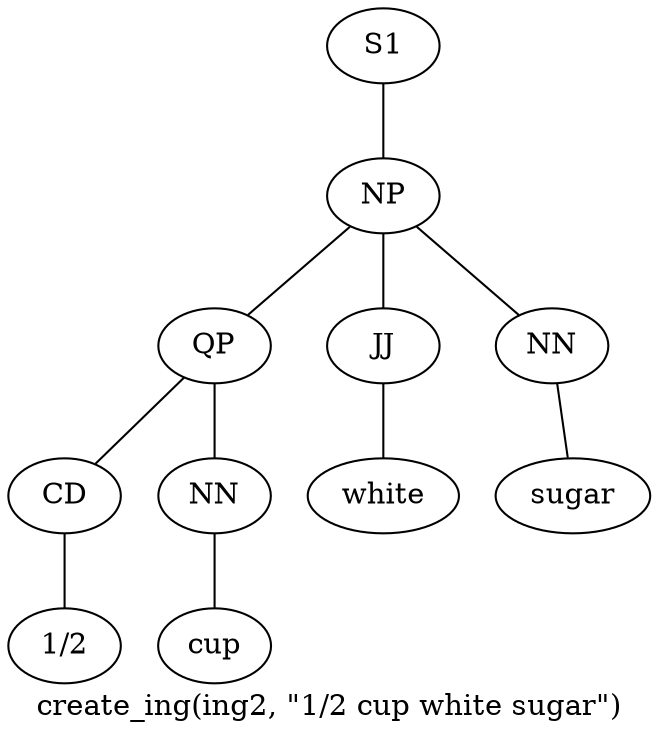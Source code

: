 graph SyntaxGraph {
	label = "create_ing(ing2, \"1/2 cup white sugar\")";
	Node0 [label="S1"];
	Node1 [label="NP"];
	Node2 [label="QP"];
	Node3 [label="CD"];
	Node4 [label="1/2"];
	Node5 [label="NN"];
	Node6 [label="cup"];
	Node7 [label="JJ"];
	Node8 [label="white"];
	Node9 [label="NN"];
	Node10 [label="sugar"];

	Node0 -- Node1;
	Node1 -- Node2;
	Node1 -- Node7;
	Node1 -- Node9;
	Node2 -- Node3;
	Node2 -- Node5;
	Node3 -- Node4;
	Node5 -- Node6;
	Node7 -- Node8;
	Node9 -- Node10;
}